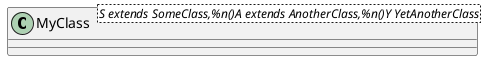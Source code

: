 {
  "sha1": "der7hkfbw8r2v3o2qw1ki7xbmtkabt1",
  "insertion": {
    "when": "2024-06-01T09:03:02.904Z",
    "user": "plantuml@gmail.com"
  }
}
@startuml
class MyClass<S extends SomeClass,%n()A extends AnotherClass,%n()Y YetAnotherClass> {
}
@enduml
